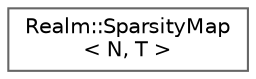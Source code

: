 digraph "Graphical Class Hierarchy"
{
 // LATEX_PDF_SIZE
  bgcolor="transparent";
  edge [fontname=Helvetica,fontsize=10,labelfontname=Helvetica,labelfontsize=10];
  node [fontname=Helvetica,fontsize=10,shape=box,height=0.2,width=0.4];
  rankdir="LR";
  Node0 [id="Node000000",label="Realm::SparsityMap\l\< N, T \>",height=0.2,width=0.4,color="grey40", fillcolor="white", style="filled",URL="$classRealm_1_1SparsityMap.html",tooltip=" "];
}
